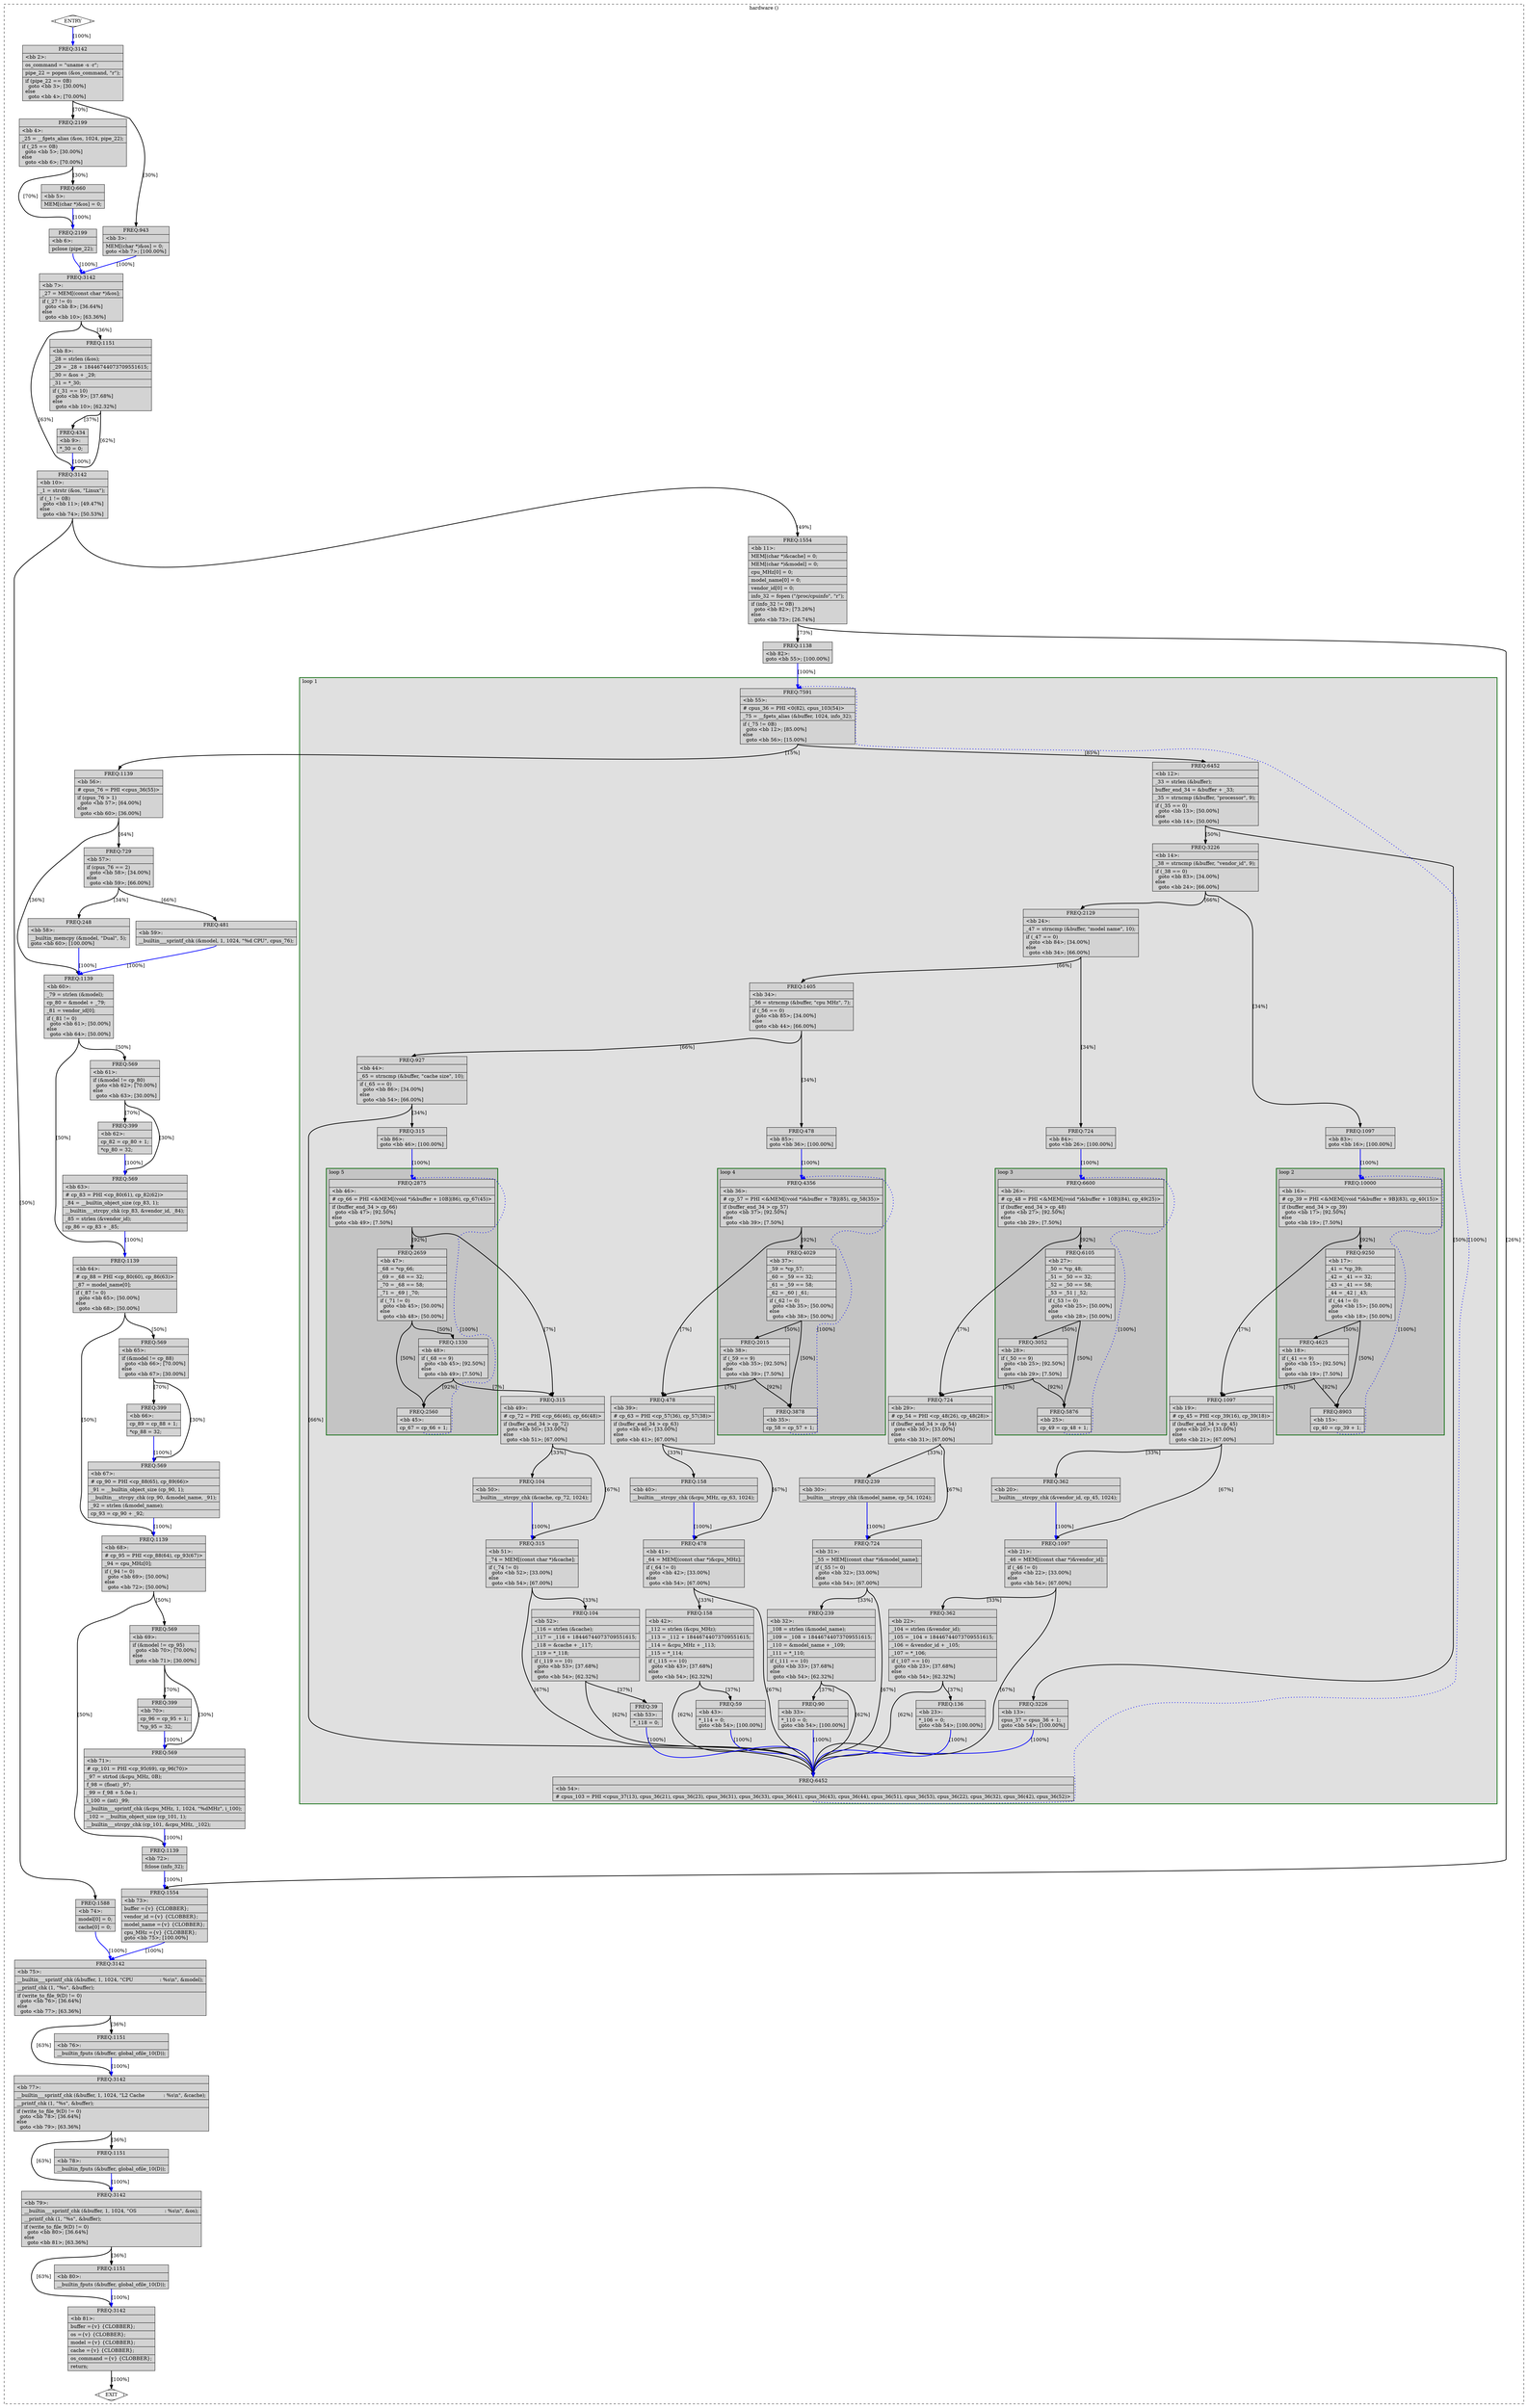 digraph "hardware.c.094t.backprop" {
overlap=false;
subgraph "cluster_hardware" {
	style="dashed";
	color="black";
	label="hardware ()";
	subgraph cluster_56_1 {
	style="filled";
	color="darkgreen";
	fillcolor="grey88";
	label="loop 1";
	labeljust=l;
	penwidth=2;
	subgraph cluster_56_2 {
	style="filled";
	color="darkgreen";
	fillcolor="grey77";
	label="loop 2";
	labeljust=l;
	penwidth=2;
	fn_56_basic_block_16 [shape=record,style=filled,fillcolor=lightgrey,label="{ FREQ:10000 |\<bb\ 16\>:\l\
|#\ cp_39\ =\ PHI\ \<&MEM[(void\ *)&buffer\ +\ 9B](83),\ cp_40(15)\>\l\
|if\ (buffer_end_34\ \>\ cp_39)\l\
\ \ goto\ \<bb\ 17\>;\ [92.50%]\l\
else\l\
\ \ goto\ \<bb\ 19\>;\ [7.50%]\l\
}"];

	fn_56_basic_block_17 [shape=record,style=filled,fillcolor=lightgrey,label="{ FREQ:9250 |\<bb\ 17\>:\l\
|_41\ =\ *cp_39;\l\
|_42\ =\ _41\ ==\ 32;\l\
|_43\ =\ _41\ ==\ 58;\l\
|_44\ =\ _42\ \|\ _43;\l\
|if\ (_44\ !=\ 0)\l\
\ \ goto\ \<bb\ 15\>;\ [50.00%]\l\
else\l\
\ \ goto\ \<bb\ 18\>;\ [50.00%]\l\
}"];

	fn_56_basic_block_15 [shape=record,style=filled,fillcolor=lightgrey,label="{ FREQ:8903 |\<bb\ 15\>:\l\
|cp_40\ =\ cp_39\ +\ 1;\l\
}"];

	fn_56_basic_block_18 [shape=record,style=filled,fillcolor=lightgrey,label="{ FREQ:4625 |\<bb\ 18\>:\l\
|if\ (_41\ ==\ 9)\l\
\ \ goto\ \<bb\ 15\>;\ [92.50%]\l\
else\l\
\ \ goto\ \<bb\ 19\>;\ [7.50%]\l\
}"];

	}
	subgraph cluster_56_3 {
	style="filled";
	color="darkgreen";
	fillcolor="grey77";
	label="loop 3";
	labeljust=l;
	penwidth=2;
	fn_56_basic_block_26 [shape=record,style=filled,fillcolor=lightgrey,label="{ FREQ:6600 |\<bb\ 26\>:\l\
|#\ cp_48\ =\ PHI\ \<&MEM[(void\ *)&buffer\ +\ 10B](84),\ cp_49(25)\>\l\
|if\ (buffer_end_34\ \>\ cp_48)\l\
\ \ goto\ \<bb\ 27\>;\ [92.50%]\l\
else\l\
\ \ goto\ \<bb\ 29\>;\ [7.50%]\l\
}"];

	fn_56_basic_block_27 [shape=record,style=filled,fillcolor=lightgrey,label="{ FREQ:6105 |\<bb\ 27\>:\l\
|_50\ =\ *cp_48;\l\
|_51\ =\ _50\ ==\ 32;\l\
|_52\ =\ _50\ ==\ 58;\l\
|_53\ =\ _51\ \|\ _52;\l\
|if\ (_53\ !=\ 0)\l\
\ \ goto\ \<bb\ 25\>;\ [50.00%]\l\
else\l\
\ \ goto\ \<bb\ 28\>;\ [50.00%]\l\
}"];

	fn_56_basic_block_25 [shape=record,style=filled,fillcolor=lightgrey,label="{ FREQ:5876 |\<bb\ 25\>:\l\
|cp_49\ =\ cp_48\ +\ 1;\l\
}"];

	fn_56_basic_block_28 [shape=record,style=filled,fillcolor=lightgrey,label="{ FREQ:3052 |\<bb\ 28\>:\l\
|if\ (_50\ ==\ 9)\l\
\ \ goto\ \<bb\ 25\>;\ [92.50%]\l\
else\l\
\ \ goto\ \<bb\ 29\>;\ [7.50%]\l\
}"];

	}
	subgraph cluster_56_4 {
	style="filled";
	color="darkgreen";
	fillcolor="grey77";
	label="loop 4";
	labeljust=l;
	penwidth=2;
	fn_56_basic_block_36 [shape=record,style=filled,fillcolor=lightgrey,label="{ FREQ:4356 |\<bb\ 36\>:\l\
|#\ cp_57\ =\ PHI\ \<&MEM[(void\ *)&buffer\ +\ 7B](85),\ cp_58(35)\>\l\
|if\ (buffer_end_34\ \>\ cp_57)\l\
\ \ goto\ \<bb\ 37\>;\ [92.50%]\l\
else\l\
\ \ goto\ \<bb\ 39\>;\ [7.50%]\l\
}"];

	fn_56_basic_block_37 [shape=record,style=filled,fillcolor=lightgrey,label="{ FREQ:4029 |\<bb\ 37\>:\l\
|_59\ =\ *cp_57;\l\
|_60\ =\ _59\ ==\ 32;\l\
|_61\ =\ _59\ ==\ 58;\l\
|_62\ =\ _60\ \|\ _61;\l\
|if\ (_62\ !=\ 0)\l\
\ \ goto\ \<bb\ 35\>;\ [50.00%]\l\
else\l\
\ \ goto\ \<bb\ 38\>;\ [50.00%]\l\
}"];

	fn_56_basic_block_35 [shape=record,style=filled,fillcolor=lightgrey,label="{ FREQ:3878 |\<bb\ 35\>:\l\
|cp_58\ =\ cp_57\ +\ 1;\l\
}"];

	fn_56_basic_block_38 [shape=record,style=filled,fillcolor=lightgrey,label="{ FREQ:2015 |\<bb\ 38\>:\l\
|if\ (_59\ ==\ 9)\l\
\ \ goto\ \<bb\ 35\>;\ [92.50%]\l\
else\l\
\ \ goto\ \<bb\ 39\>;\ [7.50%]\l\
}"];

	}
	subgraph cluster_56_5 {
	style="filled";
	color="darkgreen";
	fillcolor="grey77";
	label="loop 5";
	labeljust=l;
	penwidth=2;
	fn_56_basic_block_46 [shape=record,style=filled,fillcolor=lightgrey,label="{ FREQ:2875 |\<bb\ 46\>:\l\
|#\ cp_66\ =\ PHI\ \<&MEM[(void\ *)&buffer\ +\ 10B](86),\ cp_67(45)\>\l\
|if\ (buffer_end_34\ \>\ cp_66)\l\
\ \ goto\ \<bb\ 47\>;\ [92.50%]\l\
else\l\
\ \ goto\ \<bb\ 49\>;\ [7.50%]\l\
}"];

	fn_56_basic_block_47 [shape=record,style=filled,fillcolor=lightgrey,label="{ FREQ:2659 |\<bb\ 47\>:\l\
|_68\ =\ *cp_66;\l\
|_69\ =\ _68\ ==\ 32;\l\
|_70\ =\ _68\ ==\ 58;\l\
|_71\ =\ _69\ \|\ _70;\l\
|if\ (_71\ !=\ 0)\l\
\ \ goto\ \<bb\ 45\>;\ [50.00%]\l\
else\l\
\ \ goto\ \<bb\ 48\>;\ [50.00%]\l\
}"];

	fn_56_basic_block_45 [shape=record,style=filled,fillcolor=lightgrey,label="{ FREQ:2560 |\<bb\ 45\>:\l\
|cp_67\ =\ cp_66\ +\ 1;\l\
}"];

	fn_56_basic_block_48 [shape=record,style=filled,fillcolor=lightgrey,label="{ FREQ:1330 |\<bb\ 48\>:\l\
|if\ (_68\ ==\ 9)\l\
\ \ goto\ \<bb\ 45\>;\ [92.50%]\l\
else\l\
\ \ goto\ \<bb\ 49\>;\ [7.50%]\l\
}"];

	}
	fn_56_basic_block_55 [shape=record,style=filled,fillcolor=lightgrey,label="{ FREQ:7591 |\<bb\ 55\>:\l\
|#\ cpus_36\ =\ PHI\ \<0(82),\ cpus_103(54)\>\l\
|_75\ =\ __fgets_alias\ (&buffer,\ 1024,\ info_32);\l\
|if\ (_75\ !=\ 0B)\l\
\ \ goto\ \<bb\ 12\>;\ [85.00%]\l\
else\l\
\ \ goto\ \<bb\ 56\>;\ [15.00%]\l\
}"];

	fn_56_basic_block_12 [shape=record,style=filled,fillcolor=lightgrey,label="{ FREQ:6452 |\<bb\ 12\>:\l\
|_33\ =\ strlen\ (&buffer);\l\
|buffer_end_34\ =\ &buffer\ +\ _33;\l\
|_35\ =\ strncmp\ (&buffer,\ \"processor\",\ 9);\l\
|if\ (_35\ ==\ 0)\l\
\ \ goto\ \<bb\ 13\>;\ [50.00%]\l\
else\l\
\ \ goto\ \<bb\ 14\>;\ [50.00%]\l\
}"];

	fn_56_basic_block_13 [shape=record,style=filled,fillcolor=lightgrey,label="{ FREQ:3226 |\<bb\ 13\>:\l\
|cpus_37\ =\ cpus_36\ +\ 1;\l\
goto\ \<bb\ 54\>;\ [100.00%]\l\
}"];

	fn_56_basic_block_14 [shape=record,style=filled,fillcolor=lightgrey,label="{ FREQ:3226 |\<bb\ 14\>:\l\
|_38\ =\ strncmp\ (&buffer,\ \"vendor_id\",\ 9);\l\
|if\ (_38\ ==\ 0)\l\
\ \ goto\ \<bb\ 83\>;\ [34.00%]\l\
else\l\
\ \ goto\ \<bb\ 24\>;\ [66.00%]\l\
}"];

	fn_56_basic_block_54 [shape=record,style=filled,fillcolor=lightgrey,label="{ FREQ:6452 |\<bb\ 54\>:\l\
|#\ cpus_103\ =\ PHI\ \<cpus_37(13),\ cpus_36(21),\ cpus_36(23),\ cpus_36(31),\ cpus_36(33),\ cpus_36(41),\ cpus_36(43),\ cpus_36(44),\ cpus_36(51),\ cpus_36(53),\ cpus_36(22),\ cpus_36(32),\ cpus_36(42),\ cpus_36(52)\>\l\
}"];

	fn_56_basic_block_83 [shape=record,style=filled,fillcolor=lightgrey,label="{ FREQ:1097 |\<bb\ 83\>:\l\
goto\ \<bb\ 16\>;\ [100.00%]\l\
}"];

	fn_56_basic_block_24 [shape=record,style=filled,fillcolor=lightgrey,label="{ FREQ:2129 |\<bb\ 24\>:\l\
|_47\ =\ strncmp\ (&buffer,\ \"model\ name\",\ 10);\l\
|if\ (_47\ ==\ 0)\l\
\ \ goto\ \<bb\ 84\>;\ [34.00%]\l\
else\l\
\ \ goto\ \<bb\ 34\>;\ [66.00%]\l\
}"];

	fn_56_basic_block_84 [shape=record,style=filled,fillcolor=lightgrey,label="{ FREQ:724 |\<bb\ 84\>:\l\
goto\ \<bb\ 26\>;\ [100.00%]\l\
}"];

	fn_56_basic_block_34 [shape=record,style=filled,fillcolor=lightgrey,label="{ FREQ:1405 |\<bb\ 34\>:\l\
|_56\ =\ strncmp\ (&buffer,\ \"cpu\ MHz\",\ 7);\l\
|if\ (_56\ ==\ 0)\l\
\ \ goto\ \<bb\ 85\>;\ [34.00%]\l\
else\l\
\ \ goto\ \<bb\ 44\>;\ [66.00%]\l\
}"];

	fn_56_basic_block_19 [shape=record,style=filled,fillcolor=lightgrey,label="{ FREQ:1097 |\<bb\ 19\>:\l\
|#\ cp_45\ =\ PHI\ \<cp_39(16),\ cp_39(18)\>\l\
|if\ (buffer_end_34\ \>\ cp_45)\l\
\ \ goto\ \<bb\ 20\>;\ [33.00%]\l\
else\l\
\ \ goto\ \<bb\ 21\>;\ [67.00%]\l\
}"];

	fn_56_basic_block_85 [shape=record,style=filled,fillcolor=lightgrey,label="{ FREQ:478 |\<bb\ 85\>:\l\
goto\ \<bb\ 36\>;\ [100.00%]\l\
}"];

	fn_56_basic_block_44 [shape=record,style=filled,fillcolor=lightgrey,label="{ FREQ:927 |\<bb\ 44\>:\l\
|_65\ =\ strncmp\ (&buffer,\ \"cache\ size\",\ 10);\l\
|if\ (_65\ ==\ 0)\l\
\ \ goto\ \<bb\ 86\>;\ [34.00%]\l\
else\l\
\ \ goto\ \<bb\ 54\>;\ [66.00%]\l\
}"];

	fn_56_basic_block_20 [shape=record,style=filled,fillcolor=lightgrey,label="{ FREQ:362 |\<bb\ 20\>:\l\
|__builtin___strcpy_chk\ (&vendor_id,\ cp_45,\ 1024);\l\
}"];

	fn_56_basic_block_21 [shape=record,style=filled,fillcolor=lightgrey,label="{ FREQ:1097 |\<bb\ 21\>:\l\
|_46\ =\ MEM[(const\ char\ *)&vendor_id];\l\
|if\ (_46\ !=\ 0)\l\
\ \ goto\ \<bb\ 22\>;\ [33.00%]\l\
else\l\
\ \ goto\ \<bb\ 54\>;\ [67.00%]\l\
}"];

	fn_56_basic_block_29 [shape=record,style=filled,fillcolor=lightgrey,label="{ FREQ:724 |\<bb\ 29\>:\l\
|#\ cp_54\ =\ PHI\ \<cp_48(26),\ cp_48(28)\>\l\
|if\ (buffer_end_34\ \>\ cp_54)\l\
\ \ goto\ \<bb\ 30\>;\ [33.00%]\l\
else\l\
\ \ goto\ \<bb\ 31\>;\ [67.00%]\l\
}"];

	fn_56_basic_block_86 [shape=record,style=filled,fillcolor=lightgrey,label="{ FREQ:315 |\<bb\ 86\>:\l\
goto\ \<bb\ 46\>;\ [100.00%]\l\
}"];

	fn_56_basic_block_22 [shape=record,style=filled,fillcolor=lightgrey,label="{ FREQ:362 |\<bb\ 22\>:\l\
|_104\ =\ strlen\ (&vendor_id);\l\
|_105\ =\ _104\ +\ 18446744073709551615;\l\
|_106\ =\ &vendor_id\ +\ _105;\l\
|_107\ =\ *_106;\l\
|if\ (_107\ ==\ 10)\l\
\ \ goto\ \<bb\ 23\>;\ [37.68%]\l\
else\l\
\ \ goto\ \<bb\ 54\>;\ [62.32%]\l\
}"];

	fn_56_basic_block_30 [shape=record,style=filled,fillcolor=lightgrey,label="{ FREQ:239 |\<bb\ 30\>:\l\
|__builtin___strcpy_chk\ (&model_name,\ cp_54,\ 1024);\l\
}"];

	fn_56_basic_block_31 [shape=record,style=filled,fillcolor=lightgrey,label="{ FREQ:724 |\<bb\ 31\>:\l\
|_55\ =\ MEM[(const\ char\ *)&model_name];\l\
|if\ (_55\ !=\ 0)\l\
\ \ goto\ \<bb\ 32\>;\ [33.00%]\l\
else\l\
\ \ goto\ \<bb\ 54\>;\ [67.00%]\l\
}"];

	fn_56_basic_block_39 [shape=record,style=filled,fillcolor=lightgrey,label="{ FREQ:478 |\<bb\ 39\>:\l\
|#\ cp_63\ =\ PHI\ \<cp_57(36),\ cp_57(38)\>\l\
|if\ (buffer_end_34\ \>\ cp_63)\l\
\ \ goto\ \<bb\ 40\>;\ [33.00%]\l\
else\l\
\ \ goto\ \<bb\ 41\>;\ [67.00%]\l\
}"];

	fn_56_basic_block_23 [shape=record,style=filled,fillcolor=lightgrey,label="{ FREQ:136 |\<bb\ 23\>:\l\
|*_106\ =\ 0;\l\
goto\ \<bb\ 54\>;\ [100.00%]\l\
}"];

	fn_56_basic_block_32 [shape=record,style=filled,fillcolor=lightgrey,label="{ FREQ:239 |\<bb\ 32\>:\l\
|_108\ =\ strlen\ (&model_name);\l\
|_109\ =\ _108\ +\ 18446744073709551615;\l\
|_110\ =\ &model_name\ +\ _109;\l\
|_111\ =\ *_110;\l\
|if\ (_111\ ==\ 10)\l\
\ \ goto\ \<bb\ 33\>;\ [37.68%]\l\
else\l\
\ \ goto\ \<bb\ 54\>;\ [62.32%]\l\
}"];

	fn_56_basic_block_40 [shape=record,style=filled,fillcolor=lightgrey,label="{ FREQ:158 |\<bb\ 40\>:\l\
|__builtin___strcpy_chk\ (&cpu_MHz,\ cp_63,\ 1024);\l\
}"];

	fn_56_basic_block_41 [shape=record,style=filled,fillcolor=lightgrey,label="{ FREQ:478 |\<bb\ 41\>:\l\
|_64\ =\ MEM[(const\ char\ *)&cpu_MHz];\l\
|if\ (_64\ !=\ 0)\l\
\ \ goto\ \<bb\ 42\>;\ [33.00%]\l\
else\l\
\ \ goto\ \<bb\ 54\>;\ [67.00%]\l\
}"];

	fn_56_basic_block_49 [shape=record,style=filled,fillcolor=lightgrey,label="{ FREQ:315 |\<bb\ 49\>:\l\
|#\ cp_72\ =\ PHI\ \<cp_66(46),\ cp_66(48)\>\l\
|if\ (buffer_end_34\ \>\ cp_72)\l\
\ \ goto\ \<bb\ 50\>;\ [33.00%]\l\
else\l\
\ \ goto\ \<bb\ 51\>;\ [67.00%]\l\
}"];

	fn_56_basic_block_33 [shape=record,style=filled,fillcolor=lightgrey,label="{ FREQ:90 |\<bb\ 33\>:\l\
|*_110\ =\ 0;\l\
goto\ \<bb\ 54\>;\ [100.00%]\l\
}"];

	fn_56_basic_block_42 [shape=record,style=filled,fillcolor=lightgrey,label="{ FREQ:158 |\<bb\ 42\>:\l\
|_112\ =\ strlen\ (&cpu_MHz);\l\
|_113\ =\ _112\ +\ 18446744073709551615;\l\
|_114\ =\ &cpu_MHz\ +\ _113;\l\
|_115\ =\ *_114;\l\
|if\ (_115\ ==\ 10)\l\
\ \ goto\ \<bb\ 43\>;\ [37.68%]\l\
else\l\
\ \ goto\ \<bb\ 54\>;\ [62.32%]\l\
}"];

	fn_56_basic_block_50 [shape=record,style=filled,fillcolor=lightgrey,label="{ FREQ:104 |\<bb\ 50\>:\l\
|__builtin___strcpy_chk\ (&cache,\ cp_72,\ 1024);\l\
}"];

	fn_56_basic_block_51 [shape=record,style=filled,fillcolor=lightgrey,label="{ FREQ:315 |\<bb\ 51\>:\l\
|_74\ =\ MEM[(const\ char\ *)&cache];\l\
|if\ (_74\ !=\ 0)\l\
\ \ goto\ \<bb\ 52\>;\ [33.00%]\l\
else\l\
\ \ goto\ \<bb\ 54\>;\ [67.00%]\l\
}"];

	fn_56_basic_block_43 [shape=record,style=filled,fillcolor=lightgrey,label="{ FREQ:59 |\<bb\ 43\>:\l\
|*_114\ =\ 0;\l\
goto\ \<bb\ 54\>;\ [100.00%]\l\
}"];

	fn_56_basic_block_52 [shape=record,style=filled,fillcolor=lightgrey,label="{ FREQ:104 |\<bb\ 52\>:\l\
|_116\ =\ strlen\ (&cache);\l\
|_117\ =\ _116\ +\ 18446744073709551615;\l\
|_118\ =\ &cache\ +\ _117;\l\
|_119\ =\ *_118;\l\
|if\ (_119\ ==\ 10)\l\
\ \ goto\ \<bb\ 53\>;\ [37.68%]\l\
else\l\
\ \ goto\ \<bb\ 54\>;\ [62.32%]\l\
}"];

	fn_56_basic_block_53 [shape=record,style=filled,fillcolor=lightgrey,label="{ FREQ:39 |\<bb\ 53\>:\l\
|*_118\ =\ 0;\l\
}"];

	}
	fn_56_basic_block_0 [shape=Mdiamond,style=filled,fillcolor=white,label="ENTRY"];

	fn_56_basic_block_1 [shape=Mdiamond,style=filled,fillcolor=white,label="EXIT"];

	fn_56_basic_block_2 [shape=record,style=filled,fillcolor=lightgrey,label="{ FREQ:3142 |\<bb\ 2\>:\l\
|os_command\ =\ \"uname\ -s\ -r\";\l\
|pipe_22\ =\ popen\ (&os_command,\ \"r\");\l\
|if\ (pipe_22\ ==\ 0B)\l\
\ \ goto\ \<bb\ 3\>;\ [30.00%]\l\
else\l\
\ \ goto\ \<bb\ 4\>;\ [70.00%]\l\
}"];

	fn_56_basic_block_3 [shape=record,style=filled,fillcolor=lightgrey,label="{ FREQ:943 |\<bb\ 3\>:\l\
|MEM[(char\ *)&os]\ =\ 0;\l\
goto\ \<bb\ 7\>;\ [100.00%]\l\
}"];

	fn_56_basic_block_4 [shape=record,style=filled,fillcolor=lightgrey,label="{ FREQ:2199 |\<bb\ 4\>:\l\
|_25\ =\ __fgets_alias\ (&os,\ 1024,\ pipe_22);\l\
|if\ (_25\ ==\ 0B)\l\
\ \ goto\ \<bb\ 5\>;\ [30.00%]\l\
else\l\
\ \ goto\ \<bb\ 6\>;\ [70.00%]\l\
}"];

	fn_56_basic_block_5 [shape=record,style=filled,fillcolor=lightgrey,label="{ FREQ:660 |\<bb\ 5\>:\l\
|MEM[(char\ *)&os]\ =\ 0;\l\
}"];

	fn_56_basic_block_6 [shape=record,style=filled,fillcolor=lightgrey,label="{ FREQ:2199 |\<bb\ 6\>:\l\
|pclose\ (pipe_22);\l\
}"];

	fn_56_basic_block_7 [shape=record,style=filled,fillcolor=lightgrey,label="{ FREQ:3142 |\<bb\ 7\>:\l\
|_27\ =\ MEM[(const\ char\ *)&os];\l\
|if\ (_27\ !=\ 0)\l\
\ \ goto\ \<bb\ 8\>;\ [36.64%]\l\
else\l\
\ \ goto\ \<bb\ 10\>;\ [63.36%]\l\
}"];

	fn_56_basic_block_8 [shape=record,style=filled,fillcolor=lightgrey,label="{ FREQ:1151 |\<bb\ 8\>:\l\
|_28\ =\ strlen\ (&os);\l\
|_29\ =\ _28\ +\ 18446744073709551615;\l\
|_30\ =\ &os\ +\ _29;\l\
|_31\ =\ *_30;\l\
|if\ (_31\ ==\ 10)\l\
\ \ goto\ \<bb\ 9\>;\ [37.68%]\l\
else\l\
\ \ goto\ \<bb\ 10\>;\ [62.32%]\l\
}"];

	fn_56_basic_block_9 [shape=record,style=filled,fillcolor=lightgrey,label="{ FREQ:434 |\<bb\ 9\>:\l\
|*_30\ =\ 0;\l\
}"];

	fn_56_basic_block_10 [shape=record,style=filled,fillcolor=lightgrey,label="{ FREQ:3142 |\<bb\ 10\>:\l\
|_1\ =\ strstr\ (&os,\ \"Linux\");\l\
|if\ (_1\ !=\ 0B)\l\
\ \ goto\ \<bb\ 11\>;\ [49.47%]\l\
else\l\
\ \ goto\ \<bb\ 74\>;\ [50.53%]\l\
}"];

	fn_56_basic_block_11 [shape=record,style=filled,fillcolor=lightgrey,label="{ FREQ:1554 |\<bb\ 11\>:\l\
|MEM[(char\ *)&cache]\ =\ 0;\l\
|MEM[(char\ *)&model]\ =\ 0;\l\
|cpu_MHz[0]\ =\ 0;\l\
|model_name[0]\ =\ 0;\l\
|vendor_id[0]\ =\ 0;\l\
|info_32\ =\ fopen\ (\"/proc/cpuinfo\",\ \"r\");\l\
|if\ (info_32\ !=\ 0B)\l\
\ \ goto\ \<bb\ 82\>;\ [73.26%]\l\
else\l\
\ \ goto\ \<bb\ 73\>;\ [26.74%]\l\
}"];

	fn_56_basic_block_82 [shape=record,style=filled,fillcolor=lightgrey,label="{ FREQ:1138 |\<bb\ 82\>:\l\
goto\ \<bb\ 55\>;\ [100.00%]\l\
}"];

	fn_56_basic_block_56 [shape=record,style=filled,fillcolor=lightgrey,label="{ FREQ:1139 |\<bb\ 56\>:\l\
|#\ cpus_76\ =\ PHI\ \<cpus_36(55)\>\l\
|if\ (cpus_76\ \>\ 1)\l\
\ \ goto\ \<bb\ 57\>;\ [64.00%]\l\
else\l\
\ \ goto\ \<bb\ 60\>;\ [36.00%]\l\
}"];

	fn_56_basic_block_57 [shape=record,style=filled,fillcolor=lightgrey,label="{ FREQ:729 |\<bb\ 57\>:\l\
|if\ (cpus_76\ ==\ 2)\l\
\ \ goto\ \<bb\ 58\>;\ [34.00%]\l\
else\l\
\ \ goto\ \<bb\ 59\>;\ [66.00%]\l\
}"];

	fn_56_basic_block_58 [shape=record,style=filled,fillcolor=lightgrey,label="{ FREQ:248 |\<bb\ 58\>:\l\
|__builtin_memcpy\ (&model,\ \"Dual\",\ 5);\l\
goto\ \<bb\ 60\>;\ [100.00%]\l\
}"];

	fn_56_basic_block_59 [shape=record,style=filled,fillcolor=lightgrey,label="{ FREQ:481 |\<bb\ 59\>:\l\
|__builtin___sprintf_chk\ (&model,\ 1,\ 1024,\ \"%d\ CPU\",\ cpus_76);\l\
}"];

	fn_56_basic_block_60 [shape=record,style=filled,fillcolor=lightgrey,label="{ FREQ:1139 |\<bb\ 60\>:\l\
|_79\ =\ strlen\ (&model);\l\
|cp_80\ =\ &model\ +\ _79;\l\
|_81\ =\ vendor_id[0];\l\
|if\ (_81\ !=\ 0)\l\
\ \ goto\ \<bb\ 61\>;\ [50.00%]\l\
else\l\
\ \ goto\ \<bb\ 64\>;\ [50.00%]\l\
}"];

	fn_56_basic_block_61 [shape=record,style=filled,fillcolor=lightgrey,label="{ FREQ:569 |\<bb\ 61\>:\l\
|if\ (&model\ !=\ cp_80)\l\
\ \ goto\ \<bb\ 62\>;\ [70.00%]\l\
else\l\
\ \ goto\ \<bb\ 63\>;\ [30.00%]\l\
}"];

	fn_56_basic_block_62 [shape=record,style=filled,fillcolor=lightgrey,label="{ FREQ:399 |\<bb\ 62\>:\l\
|cp_82\ =\ cp_80\ +\ 1;\l\
|*cp_80\ =\ 32;\l\
}"];

	fn_56_basic_block_63 [shape=record,style=filled,fillcolor=lightgrey,label="{ FREQ:569 |\<bb\ 63\>:\l\
|#\ cp_83\ =\ PHI\ \<cp_80(61),\ cp_82(62)\>\l\
|_84\ =\ __builtin_object_size\ (cp_83,\ 1);\l\
|__builtin___strcpy_chk\ (cp_83,\ &vendor_id,\ _84);\l\
|_85\ =\ strlen\ (&vendor_id);\l\
|cp_86\ =\ cp_83\ +\ _85;\l\
}"];

	fn_56_basic_block_64 [shape=record,style=filled,fillcolor=lightgrey,label="{ FREQ:1139 |\<bb\ 64\>:\l\
|#\ cp_88\ =\ PHI\ \<cp_80(60),\ cp_86(63)\>\l\
|_87\ =\ model_name[0];\l\
|if\ (_87\ !=\ 0)\l\
\ \ goto\ \<bb\ 65\>;\ [50.00%]\l\
else\l\
\ \ goto\ \<bb\ 68\>;\ [50.00%]\l\
}"];

	fn_56_basic_block_65 [shape=record,style=filled,fillcolor=lightgrey,label="{ FREQ:569 |\<bb\ 65\>:\l\
|if\ (&model\ !=\ cp_88)\l\
\ \ goto\ \<bb\ 66\>;\ [70.00%]\l\
else\l\
\ \ goto\ \<bb\ 67\>;\ [30.00%]\l\
}"];

	fn_56_basic_block_66 [shape=record,style=filled,fillcolor=lightgrey,label="{ FREQ:399 |\<bb\ 66\>:\l\
|cp_89\ =\ cp_88\ +\ 1;\l\
|*cp_88\ =\ 32;\l\
}"];

	fn_56_basic_block_67 [shape=record,style=filled,fillcolor=lightgrey,label="{ FREQ:569 |\<bb\ 67\>:\l\
|#\ cp_90\ =\ PHI\ \<cp_88(65),\ cp_89(66)\>\l\
|_91\ =\ __builtin_object_size\ (cp_90,\ 1);\l\
|__builtin___strcpy_chk\ (cp_90,\ &model_name,\ _91);\l\
|_92\ =\ strlen\ (&model_name);\l\
|cp_93\ =\ cp_90\ +\ _92;\l\
}"];

	fn_56_basic_block_68 [shape=record,style=filled,fillcolor=lightgrey,label="{ FREQ:1139 |\<bb\ 68\>:\l\
|#\ cp_95\ =\ PHI\ \<cp_88(64),\ cp_93(67)\>\l\
|_94\ =\ cpu_MHz[0];\l\
|if\ (_94\ !=\ 0)\l\
\ \ goto\ \<bb\ 69\>;\ [50.00%]\l\
else\l\
\ \ goto\ \<bb\ 72\>;\ [50.00%]\l\
}"];

	fn_56_basic_block_69 [shape=record,style=filled,fillcolor=lightgrey,label="{ FREQ:569 |\<bb\ 69\>:\l\
|if\ (&model\ !=\ cp_95)\l\
\ \ goto\ \<bb\ 70\>;\ [70.00%]\l\
else\l\
\ \ goto\ \<bb\ 71\>;\ [30.00%]\l\
}"];

	fn_56_basic_block_70 [shape=record,style=filled,fillcolor=lightgrey,label="{ FREQ:399 |\<bb\ 70\>:\l\
|cp_96\ =\ cp_95\ +\ 1;\l\
|*cp_95\ =\ 32;\l\
}"];

	fn_56_basic_block_71 [shape=record,style=filled,fillcolor=lightgrey,label="{ FREQ:569 |\<bb\ 71\>:\l\
|#\ cp_101\ =\ PHI\ \<cp_95(69),\ cp_96(70)\>\l\
|_97\ =\ strtod\ (&cpu_MHz,\ 0B);\l\
|f_98\ =\ (float)\ _97;\l\
|_99\ =\ f_98\ +\ 5.0e-1;\l\
|i_100\ =\ (int)\ _99;\l\
|__builtin___sprintf_chk\ (&cpu_MHz,\ 1,\ 1024,\ \"%dMHz\",\ i_100);\l\
|_102\ =\ __builtin_object_size\ (cp_101,\ 1);\l\
|__builtin___strcpy_chk\ (cp_101,\ &cpu_MHz,\ _102);\l\
}"];

	fn_56_basic_block_72 [shape=record,style=filled,fillcolor=lightgrey,label="{ FREQ:1139 |\<bb\ 72\>:\l\
|fclose\ (info_32);\l\
}"];

	fn_56_basic_block_73 [shape=record,style=filled,fillcolor=lightgrey,label="{ FREQ:1554 |\<bb\ 73\>:\l\
|buffer\ =\{v\}\ \{CLOBBER\};\l\
|vendor_id\ =\{v\}\ \{CLOBBER\};\l\
|model_name\ =\{v\}\ \{CLOBBER\};\l\
|cpu_MHz\ =\{v\}\ \{CLOBBER\};\l\
goto\ \<bb\ 75\>;\ [100.00%]\l\
}"];

	fn_56_basic_block_74 [shape=record,style=filled,fillcolor=lightgrey,label="{ FREQ:1588 |\<bb\ 74\>:\l\
|model[0]\ =\ 0;\l\
|cache[0]\ =\ 0;\l\
}"];

	fn_56_basic_block_75 [shape=record,style=filled,fillcolor=lightgrey,label="{ FREQ:3142 |\<bb\ 75\>:\l\
|__builtin___sprintf_chk\ (&buffer,\ 1,\ 1024,\ \"CPU\ \ \ \ \ \ \ \ \ \ \ \ \ \ \ \ \ :\ %s\\n\",\ &model);\l\
|__printf_chk\ (1,\ \"%s\",\ &buffer);\l\
|if\ (write_to_file_9(D)\ !=\ 0)\l\
\ \ goto\ \<bb\ 76\>;\ [36.64%]\l\
else\l\
\ \ goto\ \<bb\ 77\>;\ [63.36%]\l\
}"];

	fn_56_basic_block_76 [shape=record,style=filled,fillcolor=lightgrey,label="{ FREQ:1151 |\<bb\ 76\>:\l\
|__builtin_fputs\ (&buffer,\ global_ofile_10(D));\l\
}"];

	fn_56_basic_block_77 [shape=record,style=filled,fillcolor=lightgrey,label="{ FREQ:3142 |\<bb\ 77\>:\l\
|__builtin___sprintf_chk\ (&buffer,\ 1,\ 1024,\ \"L2\ Cache\ \ \ \ \ \ \ \ \ \ \ \ :\ %s\\n\",\ &cache);\l\
|__printf_chk\ (1,\ \"%s\",\ &buffer);\l\
|if\ (write_to_file_9(D)\ !=\ 0)\l\
\ \ goto\ \<bb\ 78\>;\ [36.64%]\l\
else\l\
\ \ goto\ \<bb\ 79\>;\ [63.36%]\l\
}"];

	fn_56_basic_block_78 [shape=record,style=filled,fillcolor=lightgrey,label="{ FREQ:1151 |\<bb\ 78\>:\l\
|__builtin_fputs\ (&buffer,\ global_ofile_10(D));\l\
}"];

	fn_56_basic_block_79 [shape=record,style=filled,fillcolor=lightgrey,label="{ FREQ:3142 |\<bb\ 79\>:\l\
|__builtin___sprintf_chk\ (&buffer,\ 1,\ 1024,\ \"OS\ \ \ \ \ \ \ \ \ \ \ \ \ \ \ \ \ \ :\ %s\\n\",\ &os);\l\
|__printf_chk\ (1,\ \"%s\",\ &buffer);\l\
|if\ (write_to_file_9(D)\ !=\ 0)\l\
\ \ goto\ \<bb\ 80\>;\ [36.64%]\l\
else\l\
\ \ goto\ \<bb\ 81\>;\ [63.36%]\l\
}"];

	fn_56_basic_block_80 [shape=record,style=filled,fillcolor=lightgrey,label="{ FREQ:1151 |\<bb\ 80\>:\l\
|__builtin_fputs\ (&buffer,\ global_ofile_10(D));\l\
}"];

	fn_56_basic_block_81 [shape=record,style=filled,fillcolor=lightgrey,label="{ FREQ:3142 |\<bb\ 81\>:\l\
|buffer\ =\{v\}\ \{CLOBBER\};\l\
|os\ =\{v\}\ \{CLOBBER\};\l\
|model\ =\{v\}\ \{CLOBBER\};\l\
|cache\ =\{v\}\ \{CLOBBER\};\l\
|os_command\ =\{v\}\ \{CLOBBER\};\l\
|return;\l\
}"];

	fn_56_basic_block_0:s -> fn_56_basic_block_2:n [style="solid,bold",color=blue,weight=100,constraint=true, label="[100%]"];
	fn_56_basic_block_2:s -> fn_56_basic_block_3:n [style="solid,bold",color=black,weight=10,constraint=true, label="[30%]"];
	fn_56_basic_block_2:s -> fn_56_basic_block_4:n [style="solid,bold",color=black,weight=10,constraint=true, label="[70%]"];
	fn_56_basic_block_3:s -> fn_56_basic_block_7:n [style="solid,bold",color=blue,weight=100,constraint=true, label="[100%]"];
	fn_56_basic_block_4:s -> fn_56_basic_block_5:n [style="solid,bold",color=black,weight=10,constraint=true, label="[30%]"];
	fn_56_basic_block_4:s -> fn_56_basic_block_6:n [style="solid,bold",color=black,weight=10,constraint=true, label="[70%]"];
	fn_56_basic_block_5:s -> fn_56_basic_block_6:n [style="solid,bold",color=blue,weight=100,constraint=true, label="[100%]"];
	fn_56_basic_block_6:s -> fn_56_basic_block_7:n [style="solid,bold",color=blue,weight=100,constraint=true, label="[100%]"];
	fn_56_basic_block_7:s -> fn_56_basic_block_8:n [style="solid,bold",color=black,weight=10,constraint=true, label="[36%]"];
	fn_56_basic_block_7:s -> fn_56_basic_block_10:n [style="solid,bold",color=black,weight=10,constraint=true, label="[63%]"];
	fn_56_basic_block_8:s -> fn_56_basic_block_9:n [style="solid,bold",color=black,weight=10,constraint=true, label="[37%]"];
	fn_56_basic_block_8:s -> fn_56_basic_block_10:n [style="solid,bold",color=black,weight=10,constraint=true, label="[62%]"];
	fn_56_basic_block_9:s -> fn_56_basic_block_10:n [style="solid,bold",color=blue,weight=100,constraint=true, label="[100%]"];
	fn_56_basic_block_10:s -> fn_56_basic_block_11:n [style="solid,bold",color=black,weight=10,constraint=true, label="[49%]"];
	fn_56_basic_block_10:s -> fn_56_basic_block_74:n [style="solid,bold",color=black,weight=10,constraint=true, label="[50%]"];
	fn_56_basic_block_11:s -> fn_56_basic_block_82:n [style="solid,bold",color=black,weight=10,constraint=true, label="[73%]"];
	fn_56_basic_block_11:s -> fn_56_basic_block_73:n [style="solid,bold",color=black,weight=10,constraint=true, label="[26%]"];
	fn_56_basic_block_82:s -> fn_56_basic_block_55:n [style="solid,bold",color=blue,weight=100,constraint=true, label="[100%]"];
	fn_56_basic_block_12:s -> fn_56_basic_block_13:n [style="solid,bold",color=black,weight=10,constraint=true, label="[50%]"];
	fn_56_basic_block_12:s -> fn_56_basic_block_14:n [style="solid,bold",color=black,weight=10,constraint=true, label="[50%]"];
	fn_56_basic_block_13:s -> fn_56_basic_block_54:n [style="solid,bold",color=blue,weight=100,constraint=true, label="[100%]"];
	fn_56_basic_block_14:s -> fn_56_basic_block_83:n [style="solid,bold",color=black,weight=10,constraint=true, label="[34%]"];
	fn_56_basic_block_14:s -> fn_56_basic_block_24:n [style="solid,bold",color=black,weight=10,constraint=true, label="[66%]"];
	fn_56_basic_block_83:s -> fn_56_basic_block_16:n [style="solid,bold",color=blue,weight=100,constraint=true, label="[100%]"];
	fn_56_basic_block_15:s -> fn_56_basic_block_16:n [style="dotted,bold",color=blue,weight=10,constraint=false, label="[100%]"];
	fn_56_basic_block_16:s -> fn_56_basic_block_17:n [style="solid,bold",color=black,weight=10,constraint=true, label="[92%]"];
	fn_56_basic_block_16:s -> fn_56_basic_block_19:n [style="solid,bold",color=black,weight=10,constraint=true, label="[7%]"];
	fn_56_basic_block_17:s -> fn_56_basic_block_15:n [style="solid,bold",color=black,weight=10,constraint=true, label="[50%]"];
	fn_56_basic_block_17:s -> fn_56_basic_block_18:n [style="solid,bold",color=black,weight=10,constraint=true, label="[50%]"];
	fn_56_basic_block_18:s -> fn_56_basic_block_15:n [style="solid,bold",color=black,weight=10,constraint=true, label="[92%]"];
	fn_56_basic_block_18:s -> fn_56_basic_block_19:n [style="solid,bold",color=black,weight=10,constraint=true, label="[7%]"];
	fn_56_basic_block_19:s -> fn_56_basic_block_20:n [style="solid,bold",color=black,weight=10,constraint=true, label="[33%]"];
	fn_56_basic_block_19:s -> fn_56_basic_block_21:n [style="solid,bold",color=black,weight=10,constraint=true, label="[67%]"];
	fn_56_basic_block_20:s -> fn_56_basic_block_21:n [style="solid,bold",color=blue,weight=100,constraint=true, label="[100%]"];
	fn_56_basic_block_21:s -> fn_56_basic_block_22:n [style="solid,bold",color=black,weight=10,constraint=true, label="[33%]"];
	fn_56_basic_block_21:s -> fn_56_basic_block_54:n [style="solid,bold",color=black,weight=10,constraint=true, label="[67%]"];
	fn_56_basic_block_22:s -> fn_56_basic_block_23:n [style="solid,bold",color=black,weight=10,constraint=true, label="[37%]"];
	fn_56_basic_block_22:s -> fn_56_basic_block_54:n [style="solid,bold",color=black,weight=10,constraint=true, label="[62%]"];
	fn_56_basic_block_23:s -> fn_56_basic_block_54:n [style="solid,bold",color=blue,weight=100,constraint=true, label="[100%]"];
	fn_56_basic_block_24:s -> fn_56_basic_block_84:n [style="solid,bold",color=black,weight=10,constraint=true, label="[34%]"];
	fn_56_basic_block_24:s -> fn_56_basic_block_34:n [style="solid,bold",color=black,weight=10,constraint=true, label="[66%]"];
	fn_56_basic_block_84:s -> fn_56_basic_block_26:n [style="solid,bold",color=blue,weight=100,constraint=true, label="[100%]"];
	fn_56_basic_block_25:s -> fn_56_basic_block_26:n [style="dotted,bold",color=blue,weight=10,constraint=false, label="[100%]"];
	fn_56_basic_block_26:s -> fn_56_basic_block_27:n [style="solid,bold",color=black,weight=10,constraint=true, label="[92%]"];
	fn_56_basic_block_26:s -> fn_56_basic_block_29:n [style="solid,bold",color=black,weight=10,constraint=true, label="[7%]"];
	fn_56_basic_block_27:s -> fn_56_basic_block_25:n [style="solid,bold",color=black,weight=10,constraint=true, label="[50%]"];
	fn_56_basic_block_27:s -> fn_56_basic_block_28:n [style="solid,bold",color=black,weight=10,constraint=true, label="[50%]"];
	fn_56_basic_block_28:s -> fn_56_basic_block_25:n [style="solid,bold",color=black,weight=10,constraint=true, label="[92%]"];
	fn_56_basic_block_28:s -> fn_56_basic_block_29:n [style="solid,bold",color=black,weight=10,constraint=true, label="[7%]"];
	fn_56_basic_block_29:s -> fn_56_basic_block_30:n [style="solid,bold",color=black,weight=10,constraint=true, label="[33%]"];
	fn_56_basic_block_29:s -> fn_56_basic_block_31:n [style="solid,bold",color=black,weight=10,constraint=true, label="[67%]"];
	fn_56_basic_block_30:s -> fn_56_basic_block_31:n [style="solid,bold",color=blue,weight=100,constraint=true, label="[100%]"];
	fn_56_basic_block_31:s -> fn_56_basic_block_32:n [style="solid,bold",color=black,weight=10,constraint=true, label="[33%]"];
	fn_56_basic_block_31:s -> fn_56_basic_block_54:n [style="solid,bold",color=black,weight=10,constraint=true, label="[67%]"];
	fn_56_basic_block_32:s -> fn_56_basic_block_33:n [style="solid,bold",color=black,weight=10,constraint=true, label="[37%]"];
	fn_56_basic_block_32:s -> fn_56_basic_block_54:n [style="solid,bold",color=black,weight=10,constraint=true, label="[62%]"];
	fn_56_basic_block_33:s -> fn_56_basic_block_54:n [style="solid,bold",color=blue,weight=100,constraint=true, label="[100%]"];
	fn_56_basic_block_34:s -> fn_56_basic_block_85:n [style="solid,bold",color=black,weight=10,constraint=true, label="[34%]"];
	fn_56_basic_block_34:s -> fn_56_basic_block_44:n [style="solid,bold",color=black,weight=10,constraint=true, label="[66%]"];
	fn_56_basic_block_85:s -> fn_56_basic_block_36:n [style="solid,bold",color=blue,weight=100,constraint=true, label="[100%]"];
	fn_56_basic_block_35:s -> fn_56_basic_block_36:n [style="dotted,bold",color=blue,weight=10,constraint=false, label="[100%]"];
	fn_56_basic_block_36:s -> fn_56_basic_block_37:n [style="solid,bold",color=black,weight=10,constraint=true, label="[92%]"];
	fn_56_basic_block_36:s -> fn_56_basic_block_39:n [style="solid,bold",color=black,weight=10,constraint=true, label="[7%]"];
	fn_56_basic_block_37:s -> fn_56_basic_block_35:n [style="solid,bold",color=black,weight=10,constraint=true, label="[50%]"];
	fn_56_basic_block_37:s -> fn_56_basic_block_38:n [style="solid,bold",color=black,weight=10,constraint=true, label="[50%]"];
	fn_56_basic_block_38:s -> fn_56_basic_block_35:n [style="solid,bold",color=black,weight=10,constraint=true, label="[92%]"];
	fn_56_basic_block_38:s -> fn_56_basic_block_39:n [style="solid,bold",color=black,weight=10,constraint=true, label="[7%]"];
	fn_56_basic_block_39:s -> fn_56_basic_block_40:n [style="solid,bold",color=black,weight=10,constraint=true, label="[33%]"];
	fn_56_basic_block_39:s -> fn_56_basic_block_41:n [style="solid,bold",color=black,weight=10,constraint=true, label="[67%]"];
	fn_56_basic_block_40:s -> fn_56_basic_block_41:n [style="solid,bold",color=blue,weight=100,constraint=true, label="[100%]"];
	fn_56_basic_block_41:s -> fn_56_basic_block_42:n [style="solid,bold",color=black,weight=10,constraint=true, label="[33%]"];
	fn_56_basic_block_41:s -> fn_56_basic_block_54:n [style="solid,bold",color=black,weight=10,constraint=true, label="[67%]"];
	fn_56_basic_block_42:s -> fn_56_basic_block_43:n [style="solid,bold",color=black,weight=10,constraint=true, label="[37%]"];
	fn_56_basic_block_42:s -> fn_56_basic_block_54:n [style="solid,bold",color=black,weight=10,constraint=true, label="[62%]"];
	fn_56_basic_block_43:s -> fn_56_basic_block_54:n [style="solid,bold",color=blue,weight=100,constraint=true, label="[100%]"];
	fn_56_basic_block_44:s -> fn_56_basic_block_86:n [style="solid,bold",color=black,weight=10,constraint=true, label="[34%]"];
	fn_56_basic_block_44:s -> fn_56_basic_block_54:n [style="solid,bold",color=black,weight=10,constraint=true, label="[66%]"];
	fn_56_basic_block_86:s -> fn_56_basic_block_46:n [style="solid,bold",color=blue,weight=100,constraint=true, label="[100%]"];
	fn_56_basic_block_45:s -> fn_56_basic_block_46:n [style="dotted,bold",color=blue,weight=10,constraint=false, label="[100%]"];
	fn_56_basic_block_46:s -> fn_56_basic_block_47:n [style="solid,bold",color=black,weight=10,constraint=true, label="[92%]"];
	fn_56_basic_block_46:s -> fn_56_basic_block_49:n [style="solid,bold",color=black,weight=10,constraint=true, label="[7%]"];
	fn_56_basic_block_47:s -> fn_56_basic_block_45:n [style="solid,bold",color=black,weight=10,constraint=true, label="[50%]"];
	fn_56_basic_block_47:s -> fn_56_basic_block_48:n [style="solid,bold",color=black,weight=10,constraint=true, label="[50%]"];
	fn_56_basic_block_48:s -> fn_56_basic_block_45:n [style="solid,bold",color=black,weight=10,constraint=true, label="[92%]"];
	fn_56_basic_block_48:s -> fn_56_basic_block_49:n [style="solid,bold",color=black,weight=10,constraint=true, label="[7%]"];
	fn_56_basic_block_49:s -> fn_56_basic_block_50:n [style="solid,bold",color=black,weight=10,constraint=true, label="[33%]"];
	fn_56_basic_block_49:s -> fn_56_basic_block_51:n [style="solid,bold",color=black,weight=10,constraint=true, label="[67%]"];
	fn_56_basic_block_50:s -> fn_56_basic_block_51:n [style="solid,bold",color=blue,weight=100,constraint=true, label="[100%]"];
	fn_56_basic_block_51:s -> fn_56_basic_block_52:n [style="solid,bold",color=black,weight=10,constraint=true, label="[33%]"];
	fn_56_basic_block_51:s -> fn_56_basic_block_54:n [style="solid,bold",color=black,weight=10,constraint=true, label="[67%]"];
	fn_56_basic_block_52:s -> fn_56_basic_block_53:n [style="solid,bold",color=black,weight=10,constraint=true, label="[37%]"];
	fn_56_basic_block_52:s -> fn_56_basic_block_54:n [style="solid,bold",color=black,weight=10,constraint=true, label="[62%]"];
	fn_56_basic_block_53:s -> fn_56_basic_block_54:n [style="solid,bold",color=blue,weight=100,constraint=true, label="[100%]"];
	fn_56_basic_block_54:s -> fn_56_basic_block_55:n [style="dotted,bold",color=blue,weight=10,constraint=false, label="[100%]"];
	fn_56_basic_block_55:s -> fn_56_basic_block_12:n [style="solid,bold",color=black,weight=10,constraint=true, label="[85%]"];
	fn_56_basic_block_55:s -> fn_56_basic_block_56:n [style="solid,bold",color=black,weight=10,constraint=true, label="[15%]"];
	fn_56_basic_block_56:s -> fn_56_basic_block_57:n [style="solid,bold",color=black,weight=10,constraint=true, label="[64%]"];
	fn_56_basic_block_56:s -> fn_56_basic_block_60:n [style="solid,bold",color=black,weight=10,constraint=true, label="[36%]"];
	fn_56_basic_block_57:s -> fn_56_basic_block_58:n [style="solid,bold",color=black,weight=10,constraint=true, label="[34%]"];
	fn_56_basic_block_57:s -> fn_56_basic_block_59:n [style="solid,bold",color=black,weight=10,constraint=true, label="[66%]"];
	fn_56_basic_block_58:s -> fn_56_basic_block_60:n [style="solid,bold",color=blue,weight=100,constraint=true, label="[100%]"];
	fn_56_basic_block_59:s -> fn_56_basic_block_60:n [style="solid,bold",color=blue,weight=100,constraint=true, label="[100%]"];
	fn_56_basic_block_60:s -> fn_56_basic_block_61:n [style="solid,bold",color=black,weight=10,constraint=true, label="[50%]"];
	fn_56_basic_block_60:s -> fn_56_basic_block_64:n [style="solid,bold",color=black,weight=10,constraint=true, label="[50%]"];
	fn_56_basic_block_61:s -> fn_56_basic_block_62:n [style="solid,bold",color=black,weight=10,constraint=true, label="[70%]"];
	fn_56_basic_block_61:s -> fn_56_basic_block_63:n [style="solid,bold",color=black,weight=10,constraint=true, label="[30%]"];
	fn_56_basic_block_62:s -> fn_56_basic_block_63:n [style="solid,bold",color=blue,weight=100,constraint=true, label="[100%]"];
	fn_56_basic_block_63:s -> fn_56_basic_block_64:n [style="solid,bold",color=blue,weight=100,constraint=true, label="[100%]"];
	fn_56_basic_block_64:s -> fn_56_basic_block_65:n [style="solid,bold",color=black,weight=10,constraint=true, label="[50%]"];
	fn_56_basic_block_64:s -> fn_56_basic_block_68:n [style="solid,bold",color=black,weight=10,constraint=true, label="[50%]"];
	fn_56_basic_block_65:s -> fn_56_basic_block_66:n [style="solid,bold",color=black,weight=10,constraint=true, label="[70%]"];
	fn_56_basic_block_65:s -> fn_56_basic_block_67:n [style="solid,bold",color=black,weight=10,constraint=true, label="[30%]"];
	fn_56_basic_block_66:s -> fn_56_basic_block_67:n [style="solid,bold",color=blue,weight=100,constraint=true, label="[100%]"];
	fn_56_basic_block_67:s -> fn_56_basic_block_68:n [style="solid,bold",color=blue,weight=100,constraint=true, label="[100%]"];
	fn_56_basic_block_68:s -> fn_56_basic_block_69:n [style="solid,bold",color=black,weight=10,constraint=true, label="[50%]"];
	fn_56_basic_block_68:s -> fn_56_basic_block_72:n [style="solid,bold",color=black,weight=10,constraint=true, label="[50%]"];
	fn_56_basic_block_69:s -> fn_56_basic_block_70:n [style="solid,bold",color=black,weight=10,constraint=true, label="[70%]"];
	fn_56_basic_block_69:s -> fn_56_basic_block_71:n [style="solid,bold",color=black,weight=10,constraint=true, label="[30%]"];
	fn_56_basic_block_70:s -> fn_56_basic_block_71:n [style="solid,bold",color=blue,weight=100,constraint=true, label="[100%]"];
	fn_56_basic_block_71:s -> fn_56_basic_block_72:n [style="solid,bold",color=blue,weight=100,constraint=true, label="[100%]"];
	fn_56_basic_block_72:s -> fn_56_basic_block_73:n [style="solid,bold",color=blue,weight=100,constraint=true, label="[100%]"];
	fn_56_basic_block_73:s -> fn_56_basic_block_75:n [style="solid,bold",color=blue,weight=100,constraint=true, label="[100%]"];
	fn_56_basic_block_74:s -> fn_56_basic_block_75:n [style="solid,bold",color=blue,weight=100,constraint=true, label="[100%]"];
	fn_56_basic_block_75:s -> fn_56_basic_block_76:n [style="solid,bold",color=black,weight=10,constraint=true, label="[36%]"];
	fn_56_basic_block_75:s -> fn_56_basic_block_77:n [style="solid,bold",color=black,weight=10,constraint=true, label="[63%]"];
	fn_56_basic_block_76:s -> fn_56_basic_block_77:n [style="solid,bold",color=blue,weight=100,constraint=true, label="[100%]"];
	fn_56_basic_block_77:s -> fn_56_basic_block_78:n [style="solid,bold",color=black,weight=10,constraint=true, label="[36%]"];
	fn_56_basic_block_77:s -> fn_56_basic_block_79:n [style="solid,bold",color=black,weight=10,constraint=true, label="[63%]"];
	fn_56_basic_block_78:s -> fn_56_basic_block_79:n [style="solid,bold",color=blue,weight=100,constraint=true, label="[100%]"];
	fn_56_basic_block_79:s -> fn_56_basic_block_80:n [style="solid,bold",color=black,weight=10,constraint=true, label="[36%]"];
	fn_56_basic_block_79:s -> fn_56_basic_block_81:n [style="solid,bold",color=black,weight=10,constraint=true, label="[63%]"];
	fn_56_basic_block_80:s -> fn_56_basic_block_81:n [style="solid,bold",color=blue,weight=100,constraint=true, label="[100%]"];
	fn_56_basic_block_81:s -> fn_56_basic_block_1:n [style="solid,bold",color=black,weight=10,constraint=true, label="[100%]"];
	fn_56_basic_block_0:s -> fn_56_basic_block_1:n [style="invis",constraint=true];
}
}
